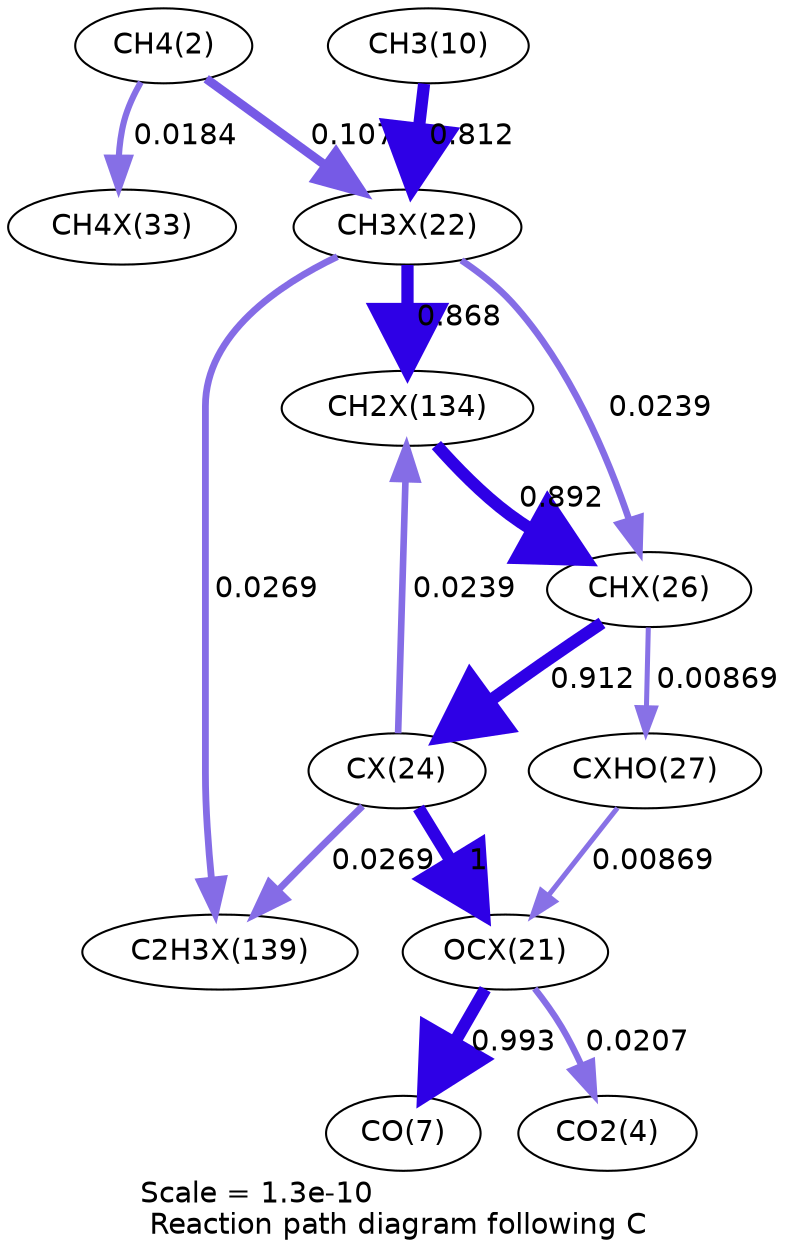digraph reaction_paths {
center=1;
s4 -> s32[fontname="Helvetica", penwidth=2.98, arrowsize=1.49, color="0.7, 0.518, 0.9"
, label=" 0.0184"];
s4 -> s27[fontname="Helvetica", penwidth=4.31, arrowsize=2.15, color="0.7, 0.607, 0.9"
, label=" 0.107"];
s12 -> s27[fontname="Helvetica", penwidth=5.84, arrowsize=2.92, color="0.7, 1.31, 0.9"
, label=" 0.812"];
s27 -> s38[fontname="Helvetica", penwidth=5.89, arrowsize=2.95, color="0.7, 1.37, 0.9"
, label=" 0.868"];
s27 -> s30[fontname="Helvetica", penwidth=3.18, arrowsize=1.59, color="0.7, 0.524, 0.9"
, label=" 0.0239"];
s27 -> s40[fontname="Helvetica", penwidth=3.27, arrowsize=1.64, color="0.7, 0.527, 0.9"
, label=" 0.0269"];
s38 -> s30[fontname="Helvetica", penwidth=5.91, arrowsize=2.96, color="0.7, 1.39, 0.9"
, label=" 0.892"];
s29 -> s38[fontname="Helvetica", penwidth=3.18, arrowsize=1.59, color="0.7, 0.524, 0.9"
, label=" 0.0239"];
s30 -> s31[fontname="Helvetica", penwidth=2.42, arrowsize=1.21, color="0.7, 0.509, 0.9"
, label=" 0.00869"];
s30 -> s29[fontname="Helvetica", penwidth=5.93, arrowsize=2.97, color="0.7, 1.41, 0.9"
, label=" 0.912"];
s31 -> s26[fontname="Helvetica", penwidth=2.42, arrowsize=1.21, color="0.7, 0.509, 0.9"
, label=" 0.00869"];
s29 -> s26[fontname="Helvetica", penwidth=6, arrowsize=3, color="0.7, 1.5, 0.9"
, label=" 1"];
s29 -> s40[fontname="Helvetica", penwidth=3.27, arrowsize=1.64, color="0.7, 0.527, 0.9"
, label=" 0.0269"];
s26 -> s9[fontname="Helvetica", penwidth=5.99, arrowsize=3, color="0.7, 1.49, 0.9"
, label=" 0.993"];
s26 -> s6[fontname="Helvetica", penwidth=3.07, arrowsize=1.54, color="0.7, 0.521, 0.9"
, label=" 0.0207"];
s4 [ fontname="Helvetica", label="CH4(2)"];
s6 [ fontname="Helvetica", label="CO2(4)"];
s9 [ fontname="Helvetica", label="CO(7)"];
s12 [ fontname="Helvetica", label="CH3(10)"];
s26 [ fontname="Helvetica", label="OCX(21)"];
s27 [ fontname="Helvetica", label="CH3X(22)"];
s29 [ fontname="Helvetica", label="CX(24)"];
s30 [ fontname="Helvetica", label="CHX(26)"];
s31 [ fontname="Helvetica", label="CXHO(27)"];
s32 [ fontname="Helvetica", label="CH4X(33)"];
s38 [ fontname="Helvetica", label="CH2X(134)"];
s40 [ fontname="Helvetica", label="C2H3X(139)"];
 label = "Scale = 1.3e-10\l Reaction path diagram following C";
 fontname = "Helvetica";
}
